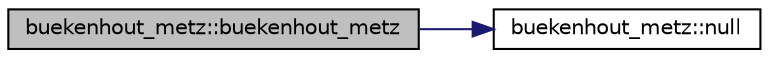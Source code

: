 digraph "buekenhout_metz::buekenhout_metz"
{
  edge [fontname="Helvetica",fontsize="10",labelfontname="Helvetica",labelfontsize="10"];
  node [fontname="Helvetica",fontsize="10",shape=record];
  rankdir="LR";
  Node0 [label="buekenhout_metz::buekenhout_metz",height=0.2,width=0.4,color="black", fillcolor="grey75", style="filled", fontcolor="black"];
  Node0 -> Node1 [color="midnightblue",fontsize="10",style="solid",fontname="Helvetica"];
  Node1 [label="buekenhout_metz::null",height=0.2,width=0.4,color="black", fillcolor="white", style="filled",URL="$d8/d98/classbuekenhout__metz.html#aace9e1882235a2f14602398dc42173c4"];
}
